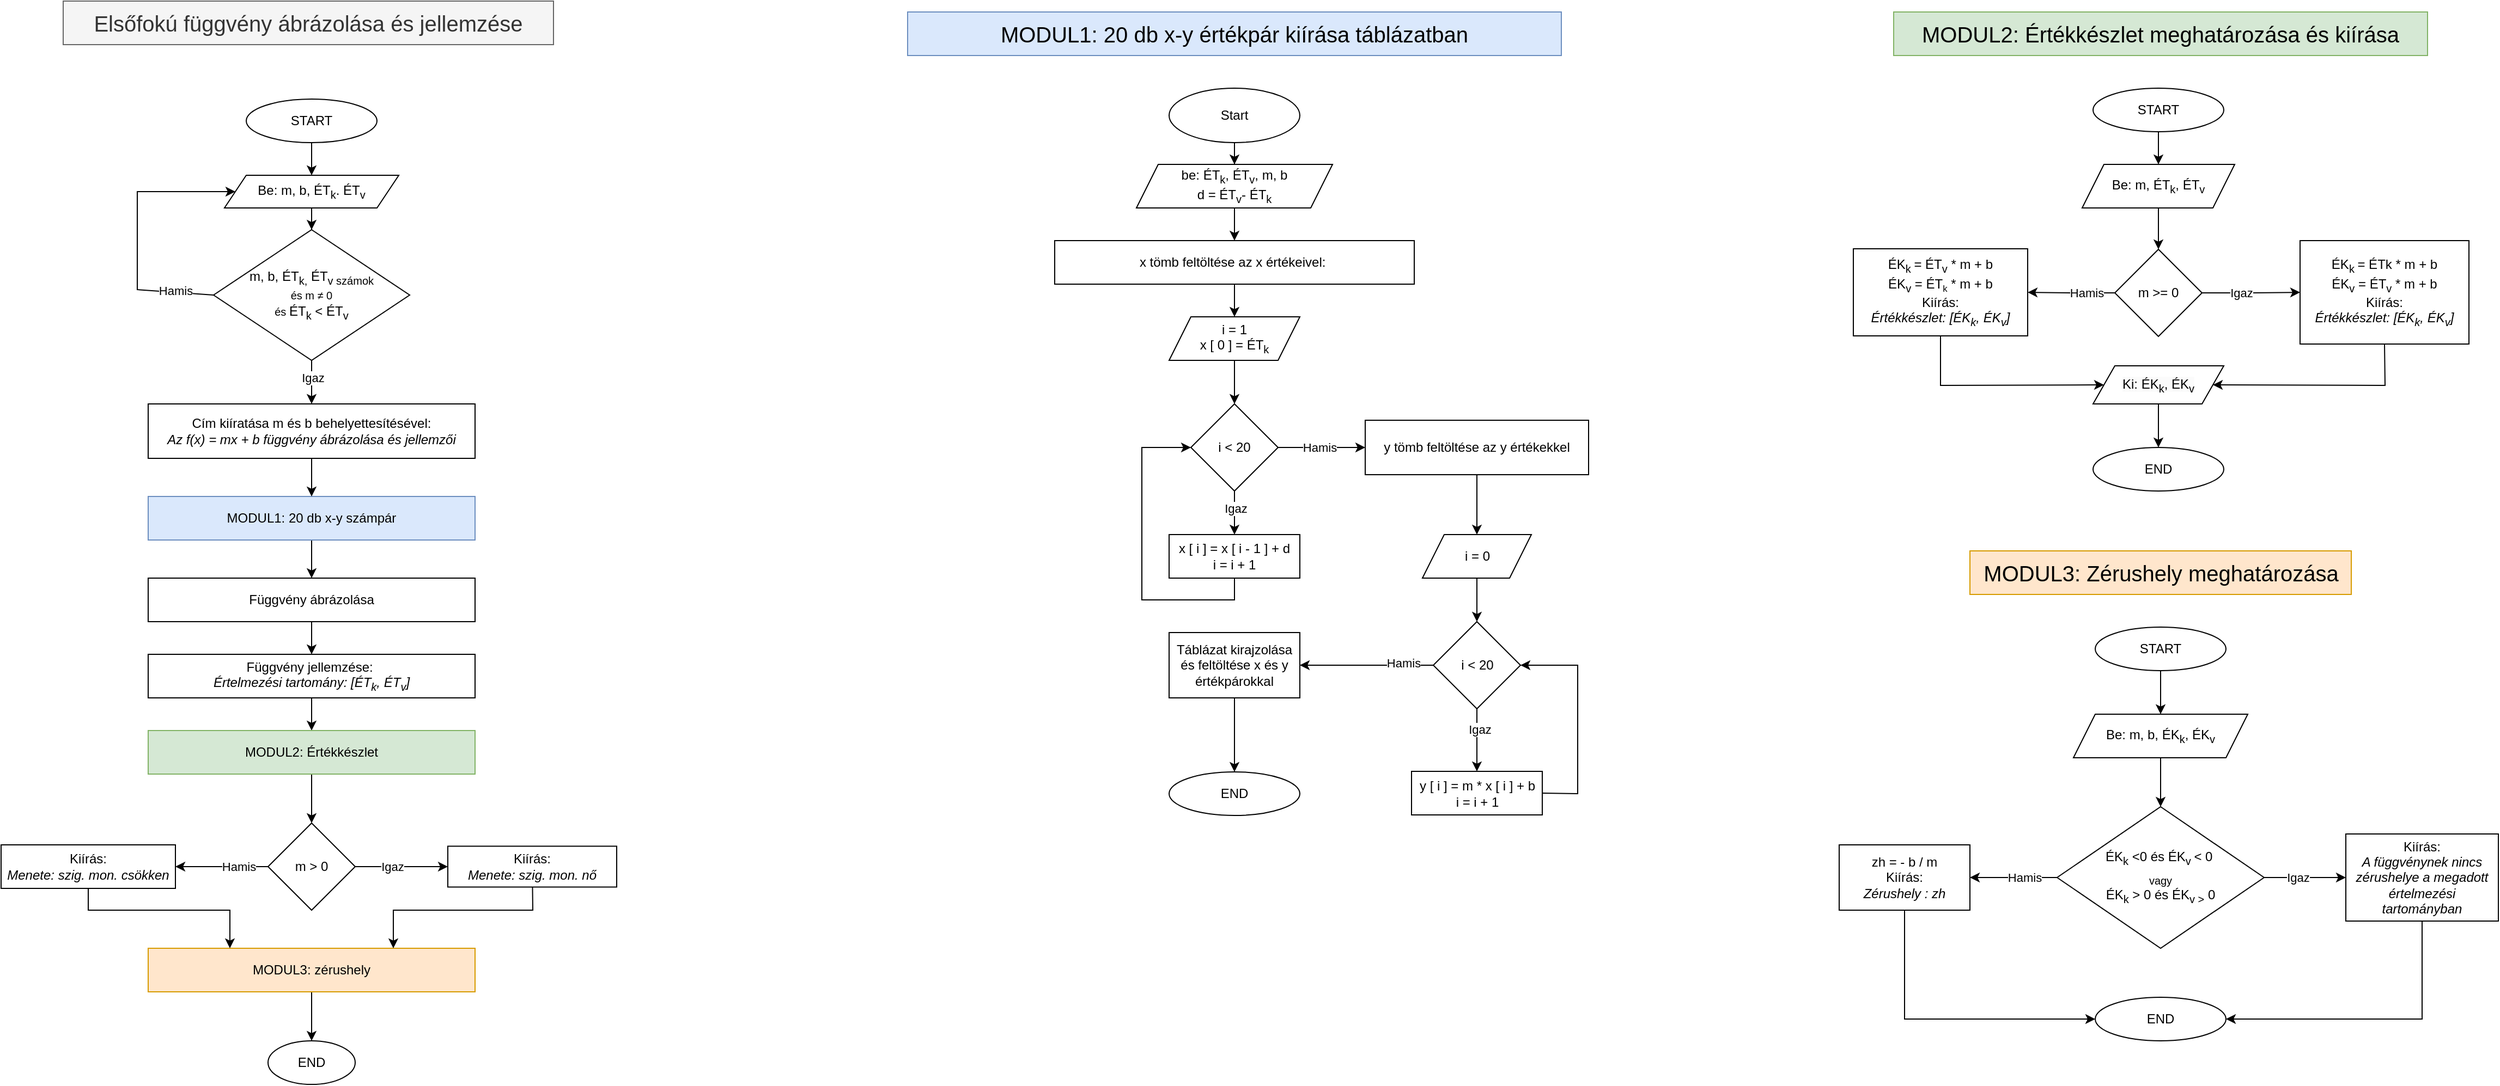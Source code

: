 <mxfile version="26.0.11">
  <diagram name="Page-1" id="zzpxHZpjNp8iE-DCdj2p">
    <mxGraphModel dx="1434" dy="738" grid="1" gridSize="10" guides="1" tooltips="1" connect="1" arrows="1" fold="1" page="1" pageScale="1" pageWidth="850" pageHeight="1100" math="0" shadow="0">
      <root>
        <mxCell id="0" />
        <mxCell id="1" parent="0" />
        <mxCell id="kRmSqBN61HK-BlIEaoFf-22" value="" style="edgeStyle=orthogonalEdgeStyle;rounded=0;orthogonalLoop=1;jettySize=auto;html=1;" edge="1" parent="1" source="isprb13NTtYWQOviIAQ4-1">
          <mxGeometry relative="1" as="geometry">
            <mxPoint x="428" y="190" as="targetPoint" />
          </mxGeometry>
        </mxCell>
        <mxCell id="isprb13NTtYWQOviIAQ4-1" value="START" style="ellipse;whiteSpace=wrap;html=1;" parent="1" vertex="1">
          <mxGeometry x="368" y="120" width="120" height="40" as="geometry" />
        </mxCell>
        <mxCell id="isprb13NTtYWQOviIAQ4-8" value="" style="edgeStyle=orthogonalEdgeStyle;rounded=0;orthogonalLoop=1;jettySize=auto;html=1;entryX=0.5;entryY=0;entryDx=0;entryDy=0;" parent="1" source="isprb13NTtYWQOviIAQ4-4" target="isprb13NTtYWQOviIAQ4-7" edge="1">
          <mxGeometry relative="1" as="geometry" />
        </mxCell>
        <mxCell id="isprb13NTtYWQOviIAQ4-4" value="Be: m, b, ÉT&lt;sub&gt;k&lt;/sub&gt;.&amp;nbsp;&lt;span style=&quot;color: light-dark(rgb(0, 0, 0), rgb(255, 255, 255)); background-color: transparent;&quot;&gt;ÉT&lt;sub&gt;v&lt;/sub&gt;&lt;/span&gt;" style="shape=parallelogram;perimeter=parallelogramPerimeter;whiteSpace=wrap;html=1;fixedSize=1;" parent="1" vertex="1">
          <mxGeometry x="348" y="190" width="160" height="30" as="geometry" />
        </mxCell>
        <mxCell id="isprb13NTtYWQOviIAQ4-7" value="m, b, ÉT&lt;sub&gt;k,&lt;/sub&gt;&amp;nbsp;&lt;span style=&quot;color: light-dark(rgb(0, 0, 0), rgb(255, 255, 255)); background-color: transparent;&quot;&gt;ÉT&lt;sub&gt;v&lt;/sub&gt;&lt;/span&gt;&lt;span style=&quot;background-color: transparent; color: light-dark(rgb(0, 0, 0), rgb(255, 255, 255));&quot;&gt;&lt;sub&gt;&amp;nbsp;számok&lt;/sub&gt;&lt;/span&gt;&lt;div&gt;&lt;div&gt;&lt;span style=&quot;background-color: transparent; color: light-dark(rgb(0, 0, 0), rgb(255, 255, 255)); font-size: 10px;&quot;&gt;és m ≠ 0&lt;/span&gt;&lt;/div&gt;&lt;/div&gt;&lt;div&gt;&lt;span style=&quot;background-color: transparent; color: light-dark(rgb(0, 0, 0), rgb(255, 255, 255)); font-size: 10px;&quot;&gt;és&amp;nbsp;&lt;/span&gt;&lt;span style=&quot;background-color: transparent; color: light-dark(rgb(0, 0, 0), rgb(255, 255, 255));&quot;&gt;ÉT&lt;/span&gt;&lt;sub style=&quot;background-color: transparent; color: light-dark(rgb(0, 0, 0), rgb(255, 255, 255));&quot;&gt;k&lt;/sub&gt;&lt;span style=&quot;background-color: transparent; color: light-dark(rgb(0, 0, 0), rgb(255, 255, 255));&quot;&gt;&amp;nbsp;&amp;lt;&amp;nbsp;&lt;/span&gt;&lt;span style=&quot;background-color: transparent; color: light-dark(rgb(0, 0, 0), rgb(255, 255, 255));&quot;&gt;ÉT&lt;sub&gt;v&lt;/sub&gt;&lt;/span&gt;&lt;/div&gt;" style="rhombus;whiteSpace=wrap;html=1;" parent="1" vertex="1">
          <mxGeometry x="338" y="240" width="180" height="120" as="geometry" />
        </mxCell>
        <mxCell id="isprb13NTtYWQOviIAQ4-31" value="" style="edgeStyle=orthogonalEdgeStyle;rounded=0;orthogonalLoop=1;jettySize=auto;html=1;" parent="1" source="isprb13NTtYWQOviIAQ4-21" target="isprb13NTtYWQOviIAQ4-30" edge="1">
          <mxGeometry relative="1" as="geometry" />
        </mxCell>
        <mxCell id="isprb13NTtYWQOviIAQ4-21" value="MODUL1: 20 db x-y számpár" style="whiteSpace=wrap;html=1;fillColor=#dae8fc;strokeColor=#6c8ebf;" parent="1" vertex="1">
          <mxGeometry x="278" y="485" width="300" height="40" as="geometry" />
        </mxCell>
        <mxCell id="isprb13NTtYWQOviIAQ4-23" value="Cím kiíratása m és b behelyettesítésével:&lt;br&gt;&lt;i&gt;Az f(x) = mx + b függvény ábrázolása és jellemzői&lt;/i&gt;" style="rounded=0;whiteSpace=wrap;html=1;" parent="1" vertex="1">
          <mxGeometry x="278" y="400" width="300" height="50" as="geometry" />
        </mxCell>
        <mxCell id="isprb13NTtYWQOviIAQ4-33" value="" style="edgeStyle=orthogonalEdgeStyle;rounded=0;orthogonalLoop=1;jettySize=auto;html=1;" parent="1" source="isprb13NTtYWQOviIAQ4-30" target="isprb13NTtYWQOviIAQ4-32" edge="1">
          <mxGeometry relative="1" as="geometry" />
        </mxCell>
        <mxCell id="isprb13NTtYWQOviIAQ4-30" value="Függvény ábrázolása" style="whiteSpace=wrap;html=1;" parent="1" vertex="1">
          <mxGeometry x="278" y="560" width="300" height="40" as="geometry" />
        </mxCell>
        <mxCell id="isprb13NTtYWQOviIAQ4-35" value="" style="edgeStyle=orthogonalEdgeStyle;rounded=0;orthogonalLoop=1;jettySize=auto;html=1;" parent="1" source="isprb13NTtYWQOviIAQ4-32" target="isprb13NTtYWQOviIAQ4-34" edge="1">
          <mxGeometry relative="1" as="geometry" />
        </mxCell>
        <mxCell id="isprb13NTtYWQOviIAQ4-32" value="Függvény jellemzése:&amp;nbsp;&lt;br&gt;&lt;div&gt;&lt;i&gt;Értelmezési tartomány: [ÉT&lt;sub&gt;k&lt;/sub&gt;, ÉT&lt;sub&gt;v&lt;/sub&gt;]&lt;/i&gt;&lt;/div&gt;" style="whiteSpace=wrap;html=1;" parent="1" vertex="1">
          <mxGeometry x="278" y="630" width="300" height="40" as="geometry" />
        </mxCell>
        <mxCell id="isprb13NTtYWQOviIAQ4-37" value="" style="edgeStyle=orthogonalEdgeStyle;rounded=0;orthogonalLoop=1;jettySize=auto;html=1;entryX=0.5;entryY=0;entryDx=0;entryDy=0;" parent="1" source="isprb13NTtYWQOviIAQ4-34" target="isprb13NTtYWQOviIAQ4-96" edge="1">
          <mxGeometry relative="1" as="geometry">
            <mxPoint x="428" y="770" as="targetPoint" />
          </mxGeometry>
        </mxCell>
        <mxCell id="isprb13NTtYWQOviIAQ4-34" value="MODUL2: Értékkészlet" style="whiteSpace=wrap;html=1;fillColor=#d5e8d4;strokeColor=#82b366;" parent="1" vertex="1">
          <mxGeometry x="278" y="700" width="300" height="40" as="geometry" />
        </mxCell>
        <mxCell id="isprb13NTtYWQOviIAQ4-110" value="" style="edgeStyle=orthogonalEdgeStyle;rounded=0;orthogonalLoop=1;jettySize=auto;html=1;" parent="1" source="isprb13NTtYWQOviIAQ4-38" target="isprb13NTtYWQOviIAQ4-109" edge="1">
          <mxGeometry relative="1" as="geometry" />
        </mxCell>
        <mxCell id="isprb13NTtYWQOviIAQ4-38" value="MODUL3: zérushely" style="whiteSpace=wrap;html=1;fillColor=#ffe6cc;strokeColor=#d79b00;" parent="1" vertex="1">
          <mxGeometry x="278" y="900" width="300" height="40" as="geometry" />
        </mxCell>
        <mxCell id="isprb13NTtYWQOviIAQ4-48" value="" style="edgeStyle=orthogonalEdgeStyle;rounded=0;orthogonalLoop=1;jettySize=auto;html=1;entryX=0.5;entryY=0;entryDx=0;entryDy=0;" parent="1" source="isprb13NTtYWQOviIAQ4-46" target="isprb13NTtYWQOviIAQ4-57" edge="1">
          <mxGeometry relative="1" as="geometry" />
        </mxCell>
        <mxCell id="isprb13NTtYWQOviIAQ4-46" value="Start" style="ellipse;whiteSpace=wrap;html=1;" parent="1" vertex="1">
          <mxGeometry x="1215" y="110" width="120" height="50" as="geometry" />
        </mxCell>
        <mxCell id="isprb13NTtYWQOviIAQ4-52" value="" style="edgeStyle=orthogonalEdgeStyle;rounded=0;orthogonalLoop=1;jettySize=auto;html=1;" parent="1" source="isprb13NTtYWQOviIAQ4-47" target="isprb13NTtYWQOviIAQ4-51" edge="1">
          <mxGeometry relative="1" as="geometry" />
        </mxCell>
        <mxCell id="isprb13NTtYWQOviIAQ4-47" value="x tömb feltöltése az x értékeivel:&amp;nbsp;" style="whiteSpace=wrap;html=1;" parent="1" vertex="1">
          <mxGeometry x="1110" y="250" width="330" height="40" as="geometry" />
        </mxCell>
        <mxCell id="isprb13NTtYWQOviIAQ4-49" value="&lt;font style=&quot;font-size: 20px;&quot;&gt;MODUL1: 20 db x-y értékpár kiírása táblázatban&lt;/font&gt;" style="text;html=1;align=center;verticalAlign=middle;whiteSpace=wrap;rounded=0;fillColor=#dae8fc;strokeColor=#6c8ebf;" parent="1" vertex="1">
          <mxGeometry x="975" y="40" width="600" height="40" as="geometry" />
        </mxCell>
        <mxCell id="isprb13NTtYWQOviIAQ4-51" value="i = 1&lt;div&gt;x [ 0 ] = ÉT&lt;sub&gt;k&lt;/sub&gt;&lt;/div&gt;" style="shape=parallelogram;perimeter=parallelogramPerimeter;whiteSpace=wrap;html=1;fixedSize=1;" parent="1" vertex="1">
          <mxGeometry x="1215" y="320" width="120" height="40" as="geometry" />
        </mxCell>
        <mxCell id="isprb13NTtYWQOviIAQ4-56" value="" style="edgeStyle=orthogonalEdgeStyle;rounded=0;orthogonalLoop=1;jettySize=auto;html=1;" parent="1" source="isprb13NTtYWQOviIAQ4-53" target="isprb13NTtYWQOviIAQ4-55" edge="1">
          <mxGeometry relative="1" as="geometry" />
        </mxCell>
        <mxCell id="isprb13NTtYWQOviIAQ4-61" value="Igaz" style="edgeLabel;html=1;align=center;verticalAlign=middle;resizable=0;points=[];" parent="isprb13NTtYWQOviIAQ4-56" vertex="1" connectable="0">
          <mxGeometry x="-0.2" y="1" relative="1" as="geometry">
            <mxPoint as="offset" />
          </mxGeometry>
        </mxCell>
        <mxCell id="isprb13NTtYWQOviIAQ4-65" value="" style="edgeStyle=orthogonalEdgeStyle;rounded=0;orthogonalLoop=1;jettySize=auto;html=1;" parent="1" source="isprb13NTtYWQOviIAQ4-53" target="isprb13NTtYWQOviIAQ4-66" edge="1">
          <mxGeometry relative="1" as="geometry">
            <mxPoint x="1395" y="500" as="targetPoint" />
          </mxGeometry>
        </mxCell>
        <mxCell id="isprb13NTtYWQOviIAQ4-127" value="Hamis" style="edgeLabel;html=1;align=center;verticalAlign=middle;resizable=0;points=[];" parent="isprb13NTtYWQOviIAQ4-65" vertex="1" connectable="0">
          <mxGeometry x="-0.062" relative="1" as="geometry">
            <mxPoint as="offset" />
          </mxGeometry>
        </mxCell>
        <mxCell id="isprb13NTtYWQOviIAQ4-53" value="i &amp;lt; 20" style="rhombus;whiteSpace=wrap;html=1;" parent="1" vertex="1">
          <mxGeometry x="1235" y="400" width="80" height="80" as="geometry" />
        </mxCell>
        <mxCell id="isprb13NTtYWQOviIAQ4-55" value="x [ i ] = x [ i - 1 ] + d&lt;div&gt;i = i + 1&lt;/div&gt;" style="whiteSpace=wrap;html=1;" parent="1" vertex="1">
          <mxGeometry x="1215" y="520" width="120" height="40" as="geometry" />
        </mxCell>
        <mxCell id="isprb13NTtYWQOviIAQ4-58" value="" style="edgeStyle=orthogonalEdgeStyle;rounded=0;orthogonalLoop=1;jettySize=auto;html=1;" parent="1" source="isprb13NTtYWQOviIAQ4-57" target="isprb13NTtYWQOviIAQ4-47" edge="1">
          <mxGeometry relative="1" as="geometry" />
        </mxCell>
        <mxCell id="isprb13NTtYWQOviIAQ4-57" value="be: ÉT&lt;sub&gt;k&lt;/sub&gt;, ÉT&lt;sub&gt;v&lt;/sub&gt;, m, b&lt;div&gt;d = ÉT&lt;sub&gt;v&lt;/sub&gt;- ÉT&lt;sub&gt;k&lt;/sub&gt;&lt;/div&gt;" style="shape=parallelogram;perimeter=parallelogramPerimeter;whiteSpace=wrap;html=1;fixedSize=1;" parent="1" vertex="1">
          <mxGeometry x="1185" y="180" width="180" height="40" as="geometry" />
        </mxCell>
        <mxCell id="isprb13NTtYWQOviIAQ4-60" value="" style="endArrow=classic;html=1;rounded=0;exitX=0.5;exitY=1;exitDx=0;exitDy=0;entryX=0;entryY=0.5;entryDx=0;entryDy=0;" parent="1" source="isprb13NTtYWQOviIAQ4-55" target="isprb13NTtYWQOviIAQ4-53" edge="1">
          <mxGeometry width="50" height="50" relative="1" as="geometry">
            <mxPoint x="1085" y="420" as="sourcePoint" />
            <mxPoint x="1135" y="370" as="targetPoint" />
            <Array as="points">
              <mxPoint x="1275" y="580" />
              <mxPoint x="1190" y="580" />
              <mxPoint x="1190" y="440" />
            </Array>
          </mxGeometry>
        </mxCell>
        <mxCell id="isprb13NTtYWQOviIAQ4-63" value="" style="endArrow=classic;html=1;rounded=0;exitX=0.5;exitY=1;exitDx=0;exitDy=0;entryX=0.5;entryY=0;entryDx=0;entryDy=0;" parent="1" source="isprb13NTtYWQOviIAQ4-51" target="isprb13NTtYWQOviIAQ4-53" edge="1">
          <mxGeometry width="50" height="50" relative="1" as="geometry">
            <mxPoint x="1085" y="420" as="sourcePoint" />
            <mxPoint x="1135" y="370" as="targetPoint" />
          </mxGeometry>
        </mxCell>
        <mxCell id="isprb13NTtYWQOviIAQ4-68" value="" style="edgeStyle=orthogonalEdgeStyle;rounded=0;orthogonalLoop=1;jettySize=auto;html=1;" parent="1" source="isprb13NTtYWQOviIAQ4-66" target="isprb13NTtYWQOviIAQ4-67" edge="1">
          <mxGeometry relative="1" as="geometry" />
        </mxCell>
        <mxCell id="isprb13NTtYWQOviIAQ4-66" value="y tömb feltöltése az y értékekkel" style="rounded=0;whiteSpace=wrap;html=1;" parent="1" vertex="1">
          <mxGeometry x="1395" y="415" width="205" height="50" as="geometry" />
        </mxCell>
        <mxCell id="isprb13NTtYWQOviIAQ4-70" value="" style="edgeStyle=orthogonalEdgeStyle;rounded=0;orthogonalLoop=1;jettySize=auto;html=1;" parent="1" source="isprb13NTtYWQOviIAQ4-67" target="isprb13NTtYWQOviIAQ4-69" edge="1">
          <mxGeometry relative="1" as="geometry" />
        </mxCell>
        <mxCell id="isprb13NTtYWQOviIAQ4-67" value="i = 0" style="shape=parallelogram;perimeter=parallelogramPerimeter;whiteSpace=wrap;html=1;fixedSize=1;rounded=0;" parent="1" vertex="1">
          <mxGeometry x="1447.5" y="520" width="100" height="40" as="geometry" />
        </mxCell>
        <mxCell id="isprb13NTtYWQOviIAQ4-72" value="" style="edgeStyle=orthogonalEdgeStyle;rounded=0;orthogonalLoop=1;jettySize=auto;html=1;" parent="1" source="isprb13NTtYWQOviIAQ4-69" target="isprb13NTtYWQOviIAQ4-71" edge="1">
          <mxGeometry relative="1" as="geometry" />
        </mxCell>
        <mxCell id="isprb13NTtYWQOviIAQ4-128" value="Igaz" style="edgeLabel;html=1;align=center;verticalAlign=middle;resizable=0;points=[];" parent="isprb13NTtYWQOviIAQ4-72" vertex="1" connectable="0">
          <mxGeometry x="-0.358" y="2" relative="1" as="geometry">
            <mxPoint as="offset" />
          </mxGeometry>
        </mxCell>
        <mxCell id="isprb13NTtYWQOviIAQ4-75" value="" style="edgeStyle=orthogonalEdgeStyle;rounded=0;orthogonalLoop=1;jettySize=auto;html=1;" parent="1" source="isprb13NTtYWQOviIAQ4-69" target="isprb13NTtYWQOviIAQ4-74" edge="1">
          <mxGeometry relative="1" as="geometry" />
        </mxCell>
        <mxCell id="isprb13NTtYWQOviIAQ4-129" value="Hamis" style="edgeLabel;html=1;align=center;verticalAlign=middle;resizable=0;points=[];" parent="isprb13NTtYWQOviIAQ4-75" vertex="1" connectable="0">
          <mxGeometry x="-0.547" y="-2" relative="1" as="geometry">
            <mxPoint as="offset" />
          </mxGeometry>
        </mxCell>
        <mxCell id="isprb13NTtYWQOviIAQ4-69" value="i &amp;lt; 20" style="rhombus;whiteSpace=wrap;html=1;rounded=0;" parent="1" vertex="1">
          <mxGeometry x="1457.5" y="600" width="80" height="80" as="geometry" />
        </mxCell>
        <mxCell id="isprb13NTtYWQOviIAQ4-71" value="y [ i ] = m * x [ i ] + b&lt;div&gt;i = i + 1&lt;/div&gt;" style="whiteSpace=wrap;html=1;rounded=0;" parent="1" vertex="1">
          <mxGeometry x="1437.5" y="737.5" width="120" height="40" as="geometry" />
        </mxCell>
        <mxCell id="isprb13NTtYWQOviIAQ4-73" value="" style="endArrow=classic;html=1;rounded=0;exitX=1;exitY=0.5;exitDx=0;exitDy=0;entryX=1;entryY=0.5;entryDx=0;entryDy=0;" parent="1" source="isprb13NTtYWQOviIAQ4-71" target="isprb13NTtYWQOviIAQ4-69" edge="1">
          <mxGeometry width="50" height="50" relative="1" as="geometry">
            <mxPoint x="1085" y="620" as="sourcePoint" />
            <mxPoint x="1135" y="570" as="targetPoint" />
            <Array as="points">
              <mxPoint x="1590" y="758" />
              <mxPoint x="1590" y="640" />
            </Array>
          </mxGeometry>
        </mxCell>
        <mxCell id="isprb13NTtYWQOviIAQ4-74" value="Táblázat kirajzolása és feltöltése x és y értékpárokkal" style="whiteSpace=wrap;html=1;rounded=0;" parent="1" vertex="1">
          <mxGeometry x="1215" y="610" width="120" height="60" as="geometry" />
        </mxCell>
        <mxCell id="isprb13NTtYWQOviIAQ4-76" value="END" style="ellipse;whiteSpace=wrap;html=1;" parent="1" vertex="1">
          <mxGeometry x="1215" y="738" width="120" height="40" as="geometry" />
        </mxCell>
        <mxCell id="isprb13NTtYWQOviIAQ4-77" value="" style="endArrow=classic;html=1;rounded=0;exitX=0.5;exitY=1;exitDx=0;exitDy=0;entryX=0.5;entryY=0;entryDx=0;entryDy=0;" parent="1" source="isprb13NTtYWQOviIAQ4-74" target="isprb13NTtYWQOviIAQ4-76" edge="1">
          <mxGeometry width="50" height="50" relative="1" as="geometry">
            <mxPoint x="1085" y="620" as="sourcePoint" />
            <mxPoint x="1135" y="570" as="targetPoint" />
          </mxGeometry>
        </mxCell>
        <mxCell id="isprb13NTtYWQOviIAQ4-92" value="" style="edgeStyle=orthogonalEdgeStyle;rounded=0;orthogonalLoop=1;jettySize=auto;html=1;" parent="1" source="isprb13NTtYWQOviIAQ4-96" target="isprb13NTtYWQOviIAQ4-97" edge="1">
          <mxGeometry relative="1" as="geometry" />
        </mxCell>
        <mxCell id="isprb13NTtYWQOviIAQ4-93" value="Igaz" style="edgeLabel;html=1;align=center;verticalAlign=middle;resizable=0;points=[];" parent="isprb13NTtYWQOviIAQ4-92" vertex="1" connectable="0">
          <mxGeometry x="-0.211" relative="1" as="geometry">
            <mxPoint as="offset" />
          </mxGeometry>
        </mxCell>
        <mxCell id="isprb13NTtYWQOviIAQ4-94" value="" style="edgeStyle=orthogonalEdgeStyle;rounded=0;orthogonalLoop=1;jettySize=auto;html=1;" parent="1" source="isprb13NTtYWQOviIAQ4-96" target="isprb13NTtYWQOviIAQ4-98" edge="1">
          <mxGeometry relative="1" as="geometry" />
        </mxCell>
        <mxCell id="isprb13NTtYWQOviIAQ4-95" value="Hamis" style="edgeLabel;html=1;align=center;verticalAlign=middle;resizable=0;points=[];" parent="isprb13NTtYWQOviIAQ4-94" vertex="1" connectable="0">
          <mxGeometry x="-0.358" relative="1" as="geometry">
            <mxPoint as="offset" />
          </mxGeometry>
        </mxCell>
        <mxCell id="isprb13NTtYWQOviIAQ4-96" value="m &amp;gt; 0" style="rhombus;whiteSpace=wrap;html=1;" parent="1" vertex="1">
          <mxGeometry x="388" y="785" width="80" height="80" as="geometry" />
        </mxCell>
        <mxCell id="isprb13NTtYWQOviIAQ4-97" value="&lt;div&gt;Kiírás:&lt;/div&gt;&lt;div&gt;&lt;i&gt;Menete: szig. mon. nő&lt;/i&gt;&lt;/div&gt;" style="whiteSpace=wrap;html=1;" parent="1" vertex="1">
          <mxGeometry x="553" y="806.25" width="155" height="37.5" as="geometry" />
        </mxCell>
        <mxCell id="isprb13NTtYWQOviIAQ4-98" value="&lt;div&gt;Kiírás:&lt;/div&gt;&lt;i&gt;Menete: szig. mon. csökken&lt;/i&gt;" style="whiteSpace=wrap;html=1;" parent="1" vertex="1">
          <mxGeometry x="143" y="805" width="160" height="40" as="geometry" />
        </mxCell>
        <mxCell id="isprb13NTtYWQOviIAQ4-109" value="END" style="ellipse;whiteSpace=wrap;html=1;" parent="1" vertex="1">
          <mxGeometry x="388" y="985" width="80" height="40" as="geometry" />
        </mxCell>
        <mxCell id="isprb13NTtYWQOviIAQ4-138" value="" style="edgeStyle=orthogonalEdgeStyle;rounded=0;orthogonalLoop=1;jettySize=auto;html=1;" parent="1" source="isprb13NTtYWQOviIAQ4-139" target="isprb13NTtYWQOviIAQ4-141" edge="1">
          <mxGeometry relative="1" as="geometry" />
        </mxCell>
        <mxCell id="isprb13NTtYWQOviIAQ4-139" value="START" style="ellipse;whiteSpace=wrap;html=1;" parent="1" vertex="1">
          <mxGeometry x="2065" y="605" width="120" height="40" as="geometry" />
        </mxCell>
        <mxCell id="isprb13NTtYWQOviIAQ4-140" value="" style="edgeStyle=orthogonalEdgeStyle;rounded=0;orthogonalLoop=1;jettySize=auto;html=1;" parent="1" source="isprb13NTtYWQOviIAQ4-141" target="isprb13NTtYWQOviIAQ4-147" edge="1">
          <mxGeometry relative="1" as="geometry" />
        </mxCell>
        <mxCell id="isprb13NTtYWQOviIAQ4-141" value="Be: m, b, ÉK&lt;sub&gt;k&lt;/sub&gt;, ÉK&lt;sub&gt;v&lt;/sub&gt;" style="shape=parallelogram;perimeter=parallelogramPerimeter;whiteSpace=wrap;html=1;fixedSize=1;" parent="1" vertex="1">
          <mxGeometry x="2045" y="685" width="160" height="40" as="geometry" />
        </mxCell>
        <mxCell id="isprb13NTtYWQOviIAQ4-142" style="edgeStyle=orthogonalEdgeStyle;rounded=0;orthogonalLoop=1;jettySize=auto;html=1;exitX=0.5;exitY=1;exitDx=0;exitDy=0;" parent="1" source="isprb13NTtYWQOviIAQ4-141" target="isprb13NTtYWQOviIAQ4-141" edge="1">
          <mxGeometry relative="1" as="geometry" />
        </mxCell>
        <mxCell id="isprb13NTtYWQOviIAQ4-143" value="" style="edgeStyle=orthogonalEdgeStyle;rounded=0;orthogonalLoop=1;jettySize=auto;html=1;" parent="1" source="isprb13NTtYWQOviIAQ4-147" target="isprb13NTtYWQOviIAQ4-149" edge="1">
          <mxGeometry relative="1" as="geometry" />
        </mxCell>
        <mxCell id="isprb13NTtYWQOviIAQ4-144" value="Igaz" style="edgeLabel;html=1;align=center;verticalAlign=middle;resizable=0;points=[];" parent="isprb13NTtYWQOviIAQ4-143" vertex="1" connectable="0">
          <mxGeometry x="-0.169" relative="1" as="geometry">
            <mxPoint as="offset" />
          </mxGeometry>
        </mxCell>
        <mxCell id="isprb13NTtYWQOviIAQ4-145" value="" style="edgeStyle=orthogonalEdgeStyle;rounded=0;orthogonalLoop=1;jettySize=auto;html=1;" parent="1" source="isprb13NTtYWQOviIAQ4-147" target="isprb13NTtYWQOviIAQ4-152" edge="1">
          <mxGeometry relative="1" as="geometry" />
        </mxCell>
        <mxCell id="isprb13NTtYWQOviIAQ4-146" value="Hamis" style="edgeLabel;html=1;align=center;verticalAlign=middle;resizable=0;points=[];" parent="isprb13NTtYWQOviIAQ4-145" vertex="1" connectable="0">
          <mxGeometry x="0.228" y="-1" relative="1" as="geometry">
            <mxPoint x="19" y="1" as="offset" />
          </mxGeometry>
        </mxCell>
        <mxCell id="isprb13NTtYWQOviIAQ4-147" value="ÉK&lt;sub&gt;k&lt;/sub&gt;&amp;nbsp;&amp;lt;0 és ÉK&lt;sub&gt;v&amp;nbsp;&lt;/sub&gt;&amp;lt; 0&lt;sub&gt;&amp;nbsp;&lt;/sub&gt;&lt;div&gt;&lt;sub&gt;vagy&lt;/sub&gt;&lt;/div&gt;&lt;div&gt;ÉK&lt;sub&gt;k&lt;/sub&gt;&amp;nbsp;&amp;gt; 0 és ÉK&lt;sub&gt;v &amp;gt;&lt;/sub&gt;&amp;nbsp;0&lt;sub&gt;&lt;/sub&gt;&lt;/div&gt;" style="rhombus;whiteSpace=wrap;html=1;" parent="1" vertex="1">
          <mxGeometry x="2030" y="770" width="190" height="130" as="geometry" />
        </mxCell>
        <mxCell id="isprb13NTtYWQOviIAQ4-148" style="edgeStyle=orthogonalEdgeStyle;rounded=0;orthogonalLoop=1;jettySize=auto;html=1;exitX=0.5;exitY=1;exitDx=0;exitDy=0;entryX=1;entryY=0.5;entryDx=0;entryDy=0;" parent="1" source="isprb13NTtYWQOviIAQ4-149" target="isprb13NTtYWQOviIAQ4-153" edge="1">
          <mxGeometry relative="1" as="geometry" />
        </mxCell>
        <mxCell id="isprb13NTtYWQOviIAQ4-149" value="&lt;div&gt;Kiírás:&lt;/div&gt;&lt;i&gt;A függvénynek nincs zérushelye a megadott értelmezési tartományban&lt;/i&gt;" style="whiteSpace=wrap;html=1;" parent="1" vertex="1">
          <mxGeometry x="2295" y="795" width="140" height="80" as="geometry" />
        </mxCell>
        <mxCell id="isprb13NTtYWQOviIAQ4-151" style="edgeStyle=orthogonalEdgeStyle;rounded=0;orthogonalLoop=1;jettySize=auto;html=1;exitX=0.5;exitY=1;exitDx=0;exitDy=0;entryX=0;entryY=0.5;entryDx=0;entryDy=0;" parent="1" source="isprb13NTtYWQOviIAQ4-152" target="isprb13NTtYWQOviIAQ4-153" edge="1">
          <mxGeometry relative="1" as="geometry" />
        </mxCell>
        <mxCell id="isprb13NTtYWQOviIAQ4-152" value="&lt;div&gt;zh = - b / m&lt;/div&gt;&lt;div&gt;Kiírás:&lt;/div&gt;&lt;i&gt;Zérushely : zh&lt;/i&gt;" style="whiteSpace=wrap;html=1;" parent="1" vertex="1">
          <mxGeometry x="1830" y="805" width="120" height="60" as="geometry" />
        </mxCell>
        <mxCell id="isprb13NTtYWQOviIAQ4-153" value="END" style="ellipse;whiteSpace=wrap;html=1;" parent="1" vertex="1">
          <mxGeometry x="2065" y="945" width="120" height="40" as="geometry" />
        </mxCell>
        <mxCell id="isprb13NTtYWQOviIAQ4-154" value="MODUL3: Zérushely meghatározása" style="text;html=1;align=center;verticalAlign=middle;resizable=0;points=[];autosize=1;strokeColor=#d79b00;fillColor=#ffe6cc;fontSize=20;" parent="1" vertex="1">
          <mxGeometry x="1950" y="535" width="350" height="40" as="geometry" />
        </mxCell>
        <mxCell id="kRmSqBN61HK-BlIEaoFf-4" value="&lt;font style=&quot;font-size: 20px;&quot;&gt;MODUL2: Értékkészlet&amp;nbsp;&lt;/font&gt;&lt;span style=&quot;font-size: 20px; background-color: transparent; color: light-dark(rgb(0, 0, 0), rgb(255, 255, 255));&quot;&gt;meghatározása és kiírása&lt;/span&gt;" style="text;html=1;align=center;verticalAlign=middle;whiteSpace=wrap;rounded=0;fillColor=#d5e8d4;strokeColor=#82b366;" vertex="1" parent="1">
          <mxGeometry x="1880" y="40" width="490" height="40" as="geometry" />
        </mxCell>
        <mxCell id="kRmSqBN61HK-BlIEaoFf-15" value="" style="edgeStyle=orthogonalEdgeStyle;rounded=0;orthogonalLoop=1;jettySize=auto;html=1;" edge="1" parent="1" source="kRmSqBN61HK-BlIEaoFf-5" target="kRmSqBN61HK-BlIEaoFf-14">
          <mxGeometry relative="1" as="geometry" />
        </mxCell>
        <mxCell id="kRmSqBN61HK-BlIEaoFf-5" value="START" style="ellipse;whiteSpace=wrap;html=1;" vertex="1" parent="1">
          <mxGeometry x="2063" y="110" width="120" height="40" as="geometry" />
        </mxCell>
        <mxCell id="kRmSqBN61HK-BlIEaoFf-6" value="" style="edgeStyle=orthogonalEdgeStyle;rounded=0;orthogonalLoop=1;jettySize=auto;html=1;" edge="1" parent="1" source="kRmSqBN61HK-BlIEaoFf-10" target="kRmSqBN61HK-BlIEaoFf-11">
          <mxGeometry relative="1" as="geometry" />
        </mxCell>
        <mxCell id="kRmSqBN61HK-BlIEaoFf-7" value="Igaz" style="edgeLabel;html=1;align=center;verticalAlign=middle;resizable=0;points=[];" vertex="1" connectable="0" parent="kRmSqBN61HK-BlIEaoFf-6">
          <mxGeometry x="-0.211" relative="1" as="geometry">
            <mxPoint as="offset" />
          </mxGeometry>
        </mxCell>
        <mxCell id="kRmSqBN61HK-BlIEaoFf-8" value="" style="edgeStyle=orthogonalEdgeStyle;rounded=0;orthogonalLoop=1;jettySize=auto;html=1;" edge="1" parent="1" source="kRmSqBN61HK-BlIEaoFf-10" target="kRmSqBN61HK-BlIEaoFf-12">
          <mxGeometry relative="1" as="geometry" />
        </mxCell>
        <mxCell id="kRmSqBN61HK-BlIEaoFf-9" value="Hamis" style="edgeLabel;html=1;align=center;verticalAlign=middle;resizable=0;points=[];" vertex="1" connectable="0" parent="kRmSqBN61HK-BlIEaoFf-8">
          <mxGeometry x="-0.358" relative="1" as="geometry">
            <mxPoint as="offset" />
          </mxGeometry>
        </mxCell>
        <mxCell id="kRmSqBN61HK-BlIEaoFf-10" value="m &amp;gt;= 0" style="rhombus;whiteSpace=wrap;html=1;" vertex="1" parent="1">
          <mxGeometry x="2083" y="258" width="80" height="80" as="geometry" />
        </mxCell>
        <mxCell id="kRmSqBN61HK-BlIEaoFf-11" value="&lt;div&gt;&lt;span style=&quot;background-color: transparent; color: light-dark(rgb(0, 0, 0), rgb(255, 255, 255));&quot;&gt;ÉK&lt;sub style=&quot;&quot;&gt;k&amp;nbsp;&lt;/sub&gt;&lt;/span&gt;&lt;span style=&quot;background-color: transparent; color: light-dark(rgb(0, 0, 0), rgb(255, 255, 255));&quot;&gt;= ÉTk * m + b&lt;/span&gt;&lt;/div&gt;&lt;div&gt;ÉK&lt;sub&gt;v&lt;/sub&gt; = ÉT&lt;sub&gt;v&lt;/sub&gt; * m + b&lt;/div&gt;&lt;div&gt;Kiírás:&lt;/div&gt;&lt;div&gt;&lt;i&gt;Értékkészlet: [ÉK&lt;sub&gt;k&lt;/sub&gt;, ÉK&lt;sub&gt;v&lt;/sub&gt;]&lt;/i&gt;&lt;i&gt;&lt;/i&gt;&lt;/div&gt;" style="whiteSpace=wrap;html=1;" vertex="1" parent="1">
          <mxGeometry x="2253" y="250" width="155" height="95" as="geometry" />
        </mxCell>
        <mxCell id="kRmSqBN61HK-BlIEaoFf-12" value="&lt;div&gt;&lt;span style=&quot;background-color: transparent; color: light-dark(rgb(0, 0, 0), rgb(255, 255, 255));&quot;&gt;ÉK&lt;sub style=&quot;&quot;&gt;k&amp;nbsp;&lt;/sub&gt;&lt;/span&gt;&lt;span style=&quot;background-color: transparent; color: light-dark(rgb(0, 0, 0), rgb(255, 255, 255));&quot;&gt;= ÉT&lt;sub&gt;v&lt;/sub&gt; * m + b&lt;/span&gt;&lt;/div&gt;&lt;div&gt;ÉK&lt;sub style=&quot;&quot;&gt;v&lt;/sub&gt;&amp;nbsp;= ÉT&lt;span style=&quot;font-size: 10px;&quot;&gt;&lt;sub&gt;k&lt;/sub&gt;&lt;/span&gt;&amp;nbsp;* m + b&lt;/div&gt;&lt;div&gt;Kiírás:&lt;/div&gt;&lt;div&gt;&lt;i&gt;Értékkészlet: [ÉK&lt;sub&gt;k&lt;/sub&gt;, ÉK&lt;sub&gt;v&lt;/sub&gt;]&lt;/i&gt;&lt;i&gt;&lt;/i&gt;&lt;/div&gt;" style="whiteSpace=wrap;html=1;" vertex="1" parent="1">
          <mxGeometry x="1843" y="257.5" width="160" height="80" as="geometry" />
        </mxCell>
        <mxCell id="kRmSqBN61HK-BlIEaoFf-13" value="END" style="ellipse;whiteSpace=wrap;html=1;" vertex="1" parent="1">
          <mxGeometry x="2063" y="440" width="120" height="40" as="geometry" />
        </mxCell>
        <mxCell id="kRmSqBN61HK-BlIEaoFf-16" value="" style="edgeStyle=orthogonalEdgeStyle;rounded=0;orthogonalLoop=1;jettySize=auto;html=1;" edge="1" parent="1" source="kRmSqBN61HK-BlIEaoFf-14" target="kRmSqBN61HK-BlIEaoFf-10">
          <mxGeometry relative="1" as="geometry" />
        </mxCell>
        <mxCell id="kRmSqBN61HK-BlIEaoFf-14" value="Be: m, ÉT&lt;sub&gt;k&lt;/sub&gt;, ÉT&lt;sub&gt;v&lt;/sub&gt;" style="shape=parallelogram;perimeter=parallelogramPerimeter;whiteSpace=wrap;html=1;fixedSize=1;" vertex="1" parent="1">
          <mxGeometry x="2053" y="180" width="140" height="40" as="geometry" />
        </mxCell>
        <mxCell id="kRmSqBN61HK-BlIEaoFf-17" value="" style="endArrow=classic;html=1;rounded=0;exitX=0.5;exitY=1;exitDx=0;exitDy=0;entryX=0;entryY=0.5;entryDx=0;entryDy=0;" edge="1" parent="1" source="kRmSqBN61HK-BlIEaoFf-12" target="kRmSqBN61HK-BlIEaoFf-39">
          <mxGeometry width="50" height="50" relative="1" as="geometry">
            <mxPoint x="1953" y="400" as="sourcePoint" />
            <mxPoint x="2003" y="350" as="targetPoint" />
            <Array as="points">
              <mxPoint x="1923" y="383" />
            </Array>
          </mxGeometry>
        </mxCell>
        <mxCell id="kRmSqBN61HK-BlIEaoFf-18" value="" style="endArrow=classic;html=1;rounded=0;exitX=0.5;exitY=1;exitDx=0;exitDy=0;entryX=1;entryY=0.5;entryDx=0;entryDy=0;" edge="1" parent="1" source="kRmSqBN61HK-BlIEaoFf-11" target="kRmSqBN61HK-BlIEaoFf-39">
          <mxGeometry width="50" height="50" relative="1" as="geometry">
            <mxPoint x="1953" y="400" as="sourcePoint" />
            <mxPoint x="2003" y="350" as="targetPoint" />
            <Array as="points">
              <mxPoint x="2331" y="383" />
            </Array>
          </mxGeometry>
        </mxCell>
        <mxCell id="kRmSqBN61HK-BlIEaoFf-25" value="" style="endArrow=classic;html=1;rounded=0;exitX=0;exitY=0.5;exitDx=0;exitDy=0;entryX=0;entryY=0.5;entryDx=0;entryDy=0;" edge="1" parent="1" source="isprb13NTtYWQOviIAQ4-7" target="isprb13NTtYWQOviIAQ4-4">
          <mxGeometry width="50" height="50" relative="1" as="geometry">
            <mxPoint x="1178" y="350" as="sourcePoint" />
            <mxPoint x="1158" y="280" as="targetPoint" />
            <Array as="points">
              <mxPoint x="268" y="295" />
              <mxPoint x="268" y="205" />
            </Array>
          </mxGeometry>
        </mxCell>
        <mxCell id="kRmSqBN61HK-BlIEaoFf-26" value="Hamis" style="edgeLabel;html=1;align=center;verticalAlign=middle;resizable=0;points=[];" vertex="1" connectable="0" parent="kRmSqBN61HK-BlIEaoFf-25">
          <mxGeometry x="-0.566" relative="1" as="geometry">
            <mxPoint x="19" as="offset" />
          </mxGeometry>
        </mxCell>
        <mxCell id="kRmSqBN61HK-BlIEaoFf-29" value="" style="endArrow=classic;html=1;rounded=0;exitX=0.5;exitY=1;exitDx=0;exitDy=0;entryX=0.5;entryY=0;entryDx=0;entryDy=0;" edge="1" parent="1" source="isprb13NTtYWQOviIAQ4-7" target="isprb13NTtYWQOviIAQ4-23">
          <mxGeometry width="50" height="50" relative="1" as="geometry">
            <mxPoint x="278" y="350" as="sourcePoint" />
            <mxPoint x="418" y="410" as="targetPoint" />
          </mxGeometry>
        </mxCell>
        <mxCell id="kRmSqBN61HK-BlIEaoFf-37" value="Igaz" style="edgeLabel;html=1;align=center;verticalAlign=middle;resizable=0;points=[];" vertex="1" connectable="0" parent="kRmSqBN61HK-BlIEaoFf-29">
          <mxGeometry x="-0.194" y="1" relative="1" as="geometry">
            <mxPoint as="offset" />
          </mxGeometry>
        </mxCell>
        <mxCell id="kRmSqBN61HK-BlIEaoFf-30" value="" style="endArrow=classic;html=1;rounded=0;exitX=0.5;exitY=1;exitDx=0;exitDy=0;entryX=0.5;entryY=0;entryDx=0;entryDy=0;" edge="1" parent="1" source="isprb13NTtYWQOviIAQ4-23" target="isprb13NTtYWQOviIAQ4-21">
          <mxGeometry width="50" height="50" relative="1" as="geometry">
            <mxPoint x="448" y="450" as="sourcePoint" />
            <mxPoint x="448" y="530" as="targetPoint" />
          </mxGeometry>
        </mxCell>
        <mxCell id="kRmSqBN61HK-BlIEaoFf-34" value="" style="endArrow=classic;html=1;rounded=0;exitX=0.5;exitY=1;exitDx=0;exitDy=0;entryX=0.25;entryY=0;entryDx=0;entryDy=0;" edge="1" parent="1" source="isprb13NTtYWQOviIAQ4-98" target="isprb13NTtYWQOviIAQ4-38">
          <mxGeometry width="50" height="50" relative="1" as="geometry">
            <mxPoint x="718" y="970" as="sourcePoint" />
            <mxPoint x="428" y="950" as="targetPoint" />
            <Array as="points">
              <mxPoint x="223" y="865" />
              <mxPoint x="293" y="865" />
              <mxPoint x="353" y="865" />
            </Array>
          </mxGeometry>
        </mxCell>
        <mxCell id="kRmSqBN61HK-BlIEaoFf-35" value="" style="endArrow=classic;html=1;rounded=0;entryX=0.75;entryY=0;entryDx=0;entryDy=0;" edge="1" parent="1" source="isprb13NTtYWQOviIAQ4-97" target="isprb13NTtYWQOviIAQ4-38">
          <mxGeometry width="50" height="50" relative="1" as="geometry">
            <mxPoint x="218" y="930" as="sourcePoint" />
            <mxPoint x="428" y="950" as="targetPoint" />
            <Array as="points">
              <mxPoint x="631" y="865" />
              <mxPoint x="503" y="865" />
            </Array>
          </mxGeometry>
        </mxCell>
        <mxCell id="kRmSqBN61HK-BlIEaoFf-38" value="&lt;font style=&quot;font-size: 20px;&quot;&gt;Elsőfokú függvény ábrázolása és jellemzése&lt;/font&gt;" style="text;html=1;align=center;verticalAlign=middle;whiteSpace=wrap;rounded=0;fillColor=#f5f5f5;fontColor=#333333;strokeColor=#666666;" vertex="1" parent="1">
          <mxGeometry x="200" y="30" width="450" height="40" as="geometry" />
        </mxCell>
        <mxCell id="kRmSqBN61HK-BlIEaoFf-39" value="&lt;br&gt;&lt;span style=&quot;forced-color-adjust: none; color: rgb(0, 0, 0); font-family: Helvetica; font-size: 12px; font-variant-ligatures: normal; font-variant-caps: normal; font-weight: 400; letter-spacing: normal; orphans: 2; text-align: center; text-indent: 0px; text-transform: none; widows: 2; word-spacing: 0px; -webkit-text-stroke-width: 0px; white-space: normal; background-color: rgb(251, 251, 251); text-decoration-thickness: initial; text-decoration-style: initial; text-decoration-color: initial;&quot;&gt;Ki:&amp;nbsp;&lt;/span&gt;&lt;span style=&quot;forced-color-adjust: none; color: rgb(0, 0, 0); font-family: Helvetica; font-size: 12px; font-variant-ligatures: normal; font-variant-caps: normal; font-weight: 400; letter-spacing: normal; orphans: 2; text-align: center; text-indent: 0px; text-transform: none; widows: 2; word-spacing: 0px; -webkit-text-stroke-width: 0px; white-space: normal; background-color: rgb(251, 251, 251); text-decoration-thickness: initial; text-decoration-style: initial; text-decoration-color: initial;&quot;&gt;ÉK&lt;sub style=&quot;forced-color-adjust: none;&quot;&gt;k&lt;/sub&gt;, ÉK&lt;sub style=&quot;forced-color-adjust: none;&quot;&gt;v&lt;/sub&gt;&lt;/span&gt;&lt;div&gt;&lt;br/&gt;&lt;/div&gt;" style="shape=parallelogram;perimeter=parallelogramPerimeter;whiteSpace=wrap;html=1;fixedSize=1;" vertex="1" parent="1">
          <mxGeometry x="2063" y="365" width="120" height="35" as="geometry" />
        </mxCell>
        <mxCell id="kRmSqBN61HK-BlIEaoFf-40" value="" style="endArrow=classic;html=1;rounded=0;exitX=0.5;exitY=1;exitDx=0;exitDy=0;entryX=0.5;entryY=0;entryDx=0;entryDy=0;" edge="1" parent="1" source="kRmSqBN61HK-BlIEaoFf-39" target="kRmSqBN61HK-BlIEaoFf-13">
          <mxGeometry width="50" height="50" relative="1" as="geometry">
            <mxPoint x="1993" y="540" as="sourcePoint" />
            <mxPoint x="2043" y="490" as="targetPoint" />
          </mxGeometry>
        </mxCell>
      </root>
    </mxGraphModel>
  </diagram>
</mxfile>
